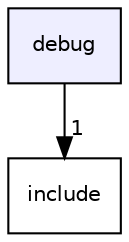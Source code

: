 digraph "debug" {
  compound=true
  node [ fontsize="10", fontname="Helvetica"];
  edge [ labelfontsize="10", labelfontname="Helvetica"];
  dir_84d4ec99856759213102e4209c09c524 [shape=box, label="debug", style="filled", fillcolor="#eeeeff", pencolor="black", URL="dir_84d4ec99856759213102e4209c09c524.html"];
  dir_d44c64559bbebec7f509842c48db8b23 [shape=box label="include" URL="dir_d44c64559bbebec7f509842c48db8b23.html"];
  dir_84d4ec99856759213102e4209c09c524->dir_d44c64559bbebec7f509842c48db8b23 [headlabel="1", labeldistance=1.5 headhref="dir_000000_000001.html"];
}

